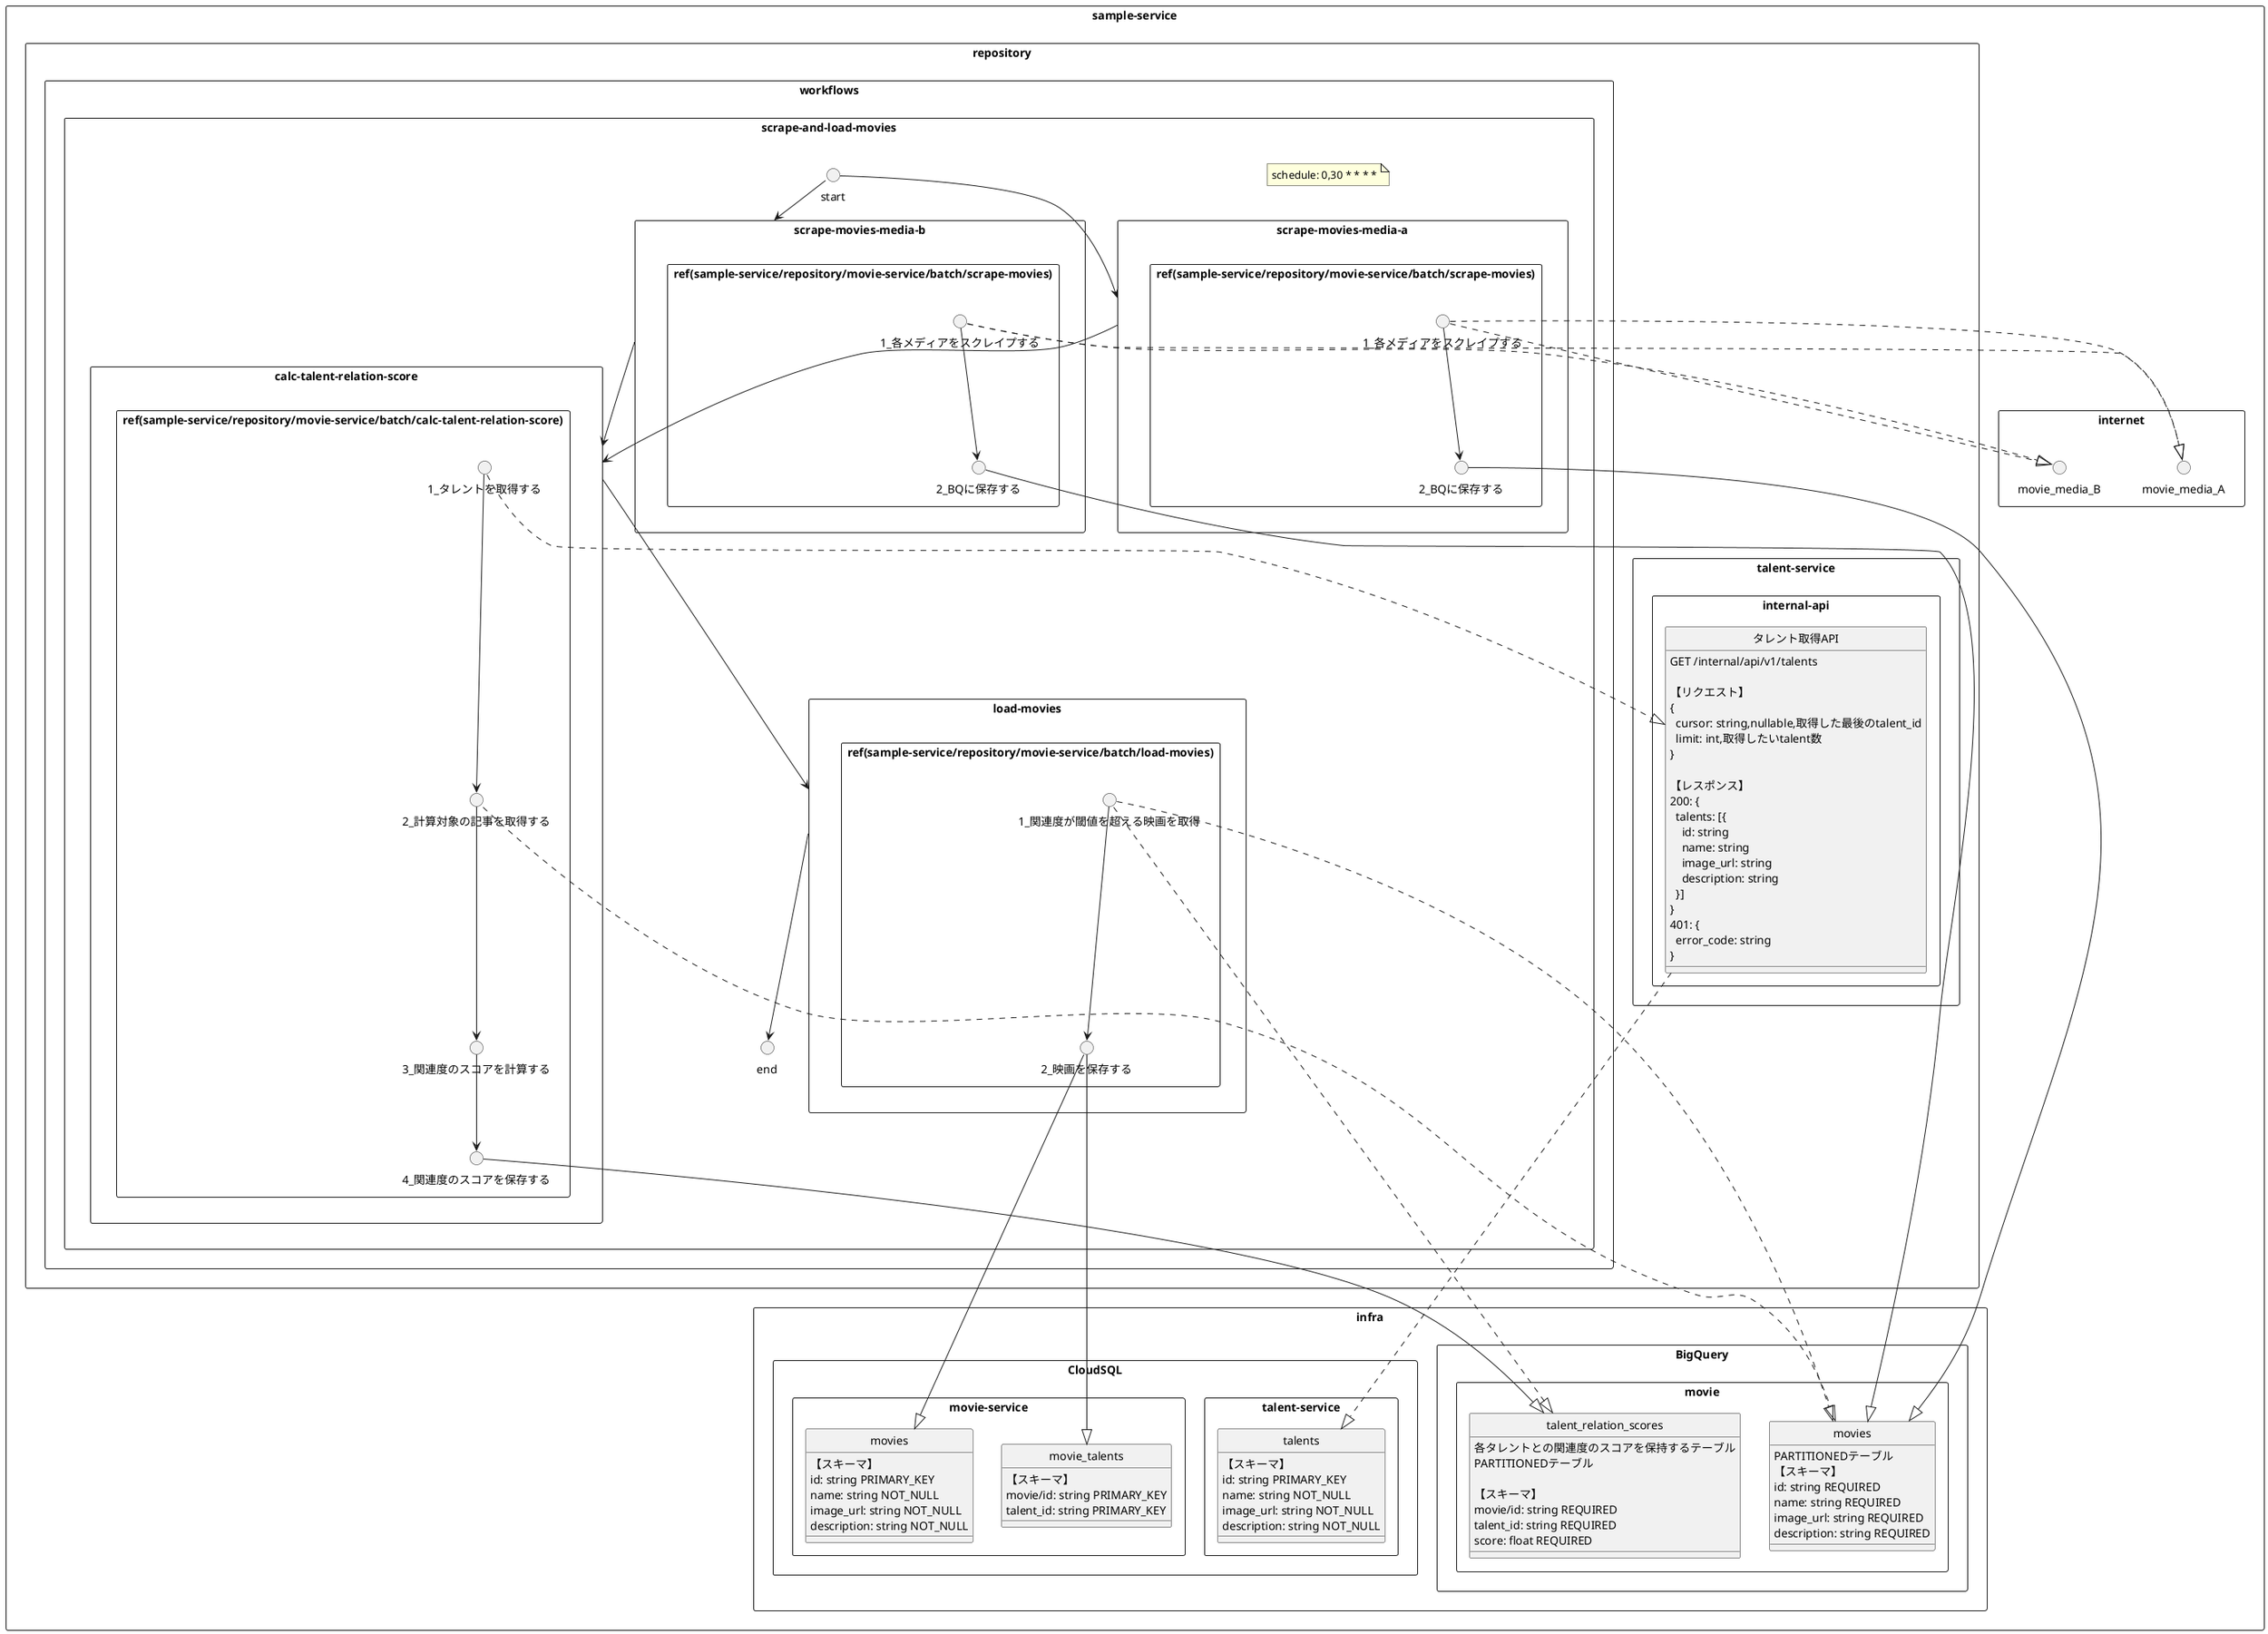 @startuml
hide circle
rectangle "sample-service" as sample-service {
    rectangle "infra" as sample-service/infra {
        rectangle "BigQuery" as sample-service/infra/BigQuery {
            rectangle "movie" as sample-service/infra/BigQuery/movie {
                class "movies" as sample-service/infra/BigQuery/movie/movies {
                    PARTITIONEDテーブル\n【スキーマ】\nid: string REQUIRED\nname: string REQUIRED\nimage_url: string REQUIRED\ndescription: string REQUIRED 
                }
                class "talent_relation_scores" as sample-service/infra/BigQuery/movie/talent_relation_scores {
                    各タレントとの関連度のスコアを保持するテーブル\nPARTITIONEDテーブル\n\n【スキーマ】\nmovie/id: string REQUIRED\ntalent_id: string REQUIRED\nscore: float REQUIRED
                }
            }
        }
        rectangle "CloudSQL" as sample-service/infra/CloudSQL {
            rectangle "movie-service" as sample-service/infra/CloudSQL/movie-service {
                class "movies" as sample-service/infra/CloudSQL/movie-service/movies {
                    【スキーマ】\nid: string PRIMARY_KEY\nname: string NOT_NULL\nimage_url: string NOT_NULL\ndescription: string NOT_NULL 
                }
                class "movie_talents" as sample-service/infra/CloudSQL/movie-service/movie_talents {
                    【スキーマ】\nmovie/id: string PRIMARY_KEY\ntalent_id: string PRIMARY_KEY
                }
            }
            rectangle "talent-service" as sample-service/infra/CloudSQL/talent-service {
                class "talents" as sample-service/infra/CloudSQL/talent-service/talents {
                    【スキーマ】\nid: string PRIMARY_KEY\nname: string NOT_NULL\nimage_url: string NOT_NULL\ndescription: string NOT_NULL 
                }
            }
        }
    }
    rectangle "internet" as sample-service/internet {
        circle "movie_media_A" as sample-service/internet/movie_media_A
        circle "movie_media_B" as sample-service/internet/movie_media_B
    }
    rectangle "repository" as sample-service/repository {
        rectangle "workflows" as sample-service/repository/workflows {
            rectangle "scrape-and-load-movies" as sample-service/repository/workflows/scrape-and-load-movies {
                note "schedule: 0,30 * * * *" as sample_service_repository_workflows_scrape_and_load_movies_note
                rectangle "scrape-movies-media-b" as sample-service/repository/workflows/scrape-and-load-movies/scrape-movies-media-b {
                    rectangle "ref(sample-service/repository/movie-service/batch/scrape-movies)" as sample-service/repository/workflows/scrape-and-load-movies/scrape-movies-media-b/sample-service/repository/movie-service/batch/scrape-movies {
                        circle "1_各メディアをスクレイプする" as sample-service/repository/workflows/scrape-and-load-movies/scrape-movies-media-b/sample-service/repository/movie-service/batch/scrape-movies/1_各メディアをスクレイプする
                        circle "2_BQに保存する" as sample-service/repository/workflows/scrape-and-load-movies/scrape-movies-media-b/sample-service/repository/movie-service/batch/scrape-movies/2_BQに保存する
                    }
                }
                circle "start" as sample-service/repository/workflows/scrape-and-load-movies/start
                rectangle "calc-talent-relation-score" as sample-service/repository/workflows/scrape-and-load-movies/calc-talent-relation-score {
                    rectangle "ref(sample-service/repository/movie-service/batch/calc-talent-relation-score)" as sample-service/repository/workflows/scrape-and-load-movies/calc-talent-relation-score/sample-service/repository/movie-service/batch/calc-talent-relation-score {
                        circle "1_タレントを取得する" as sample-service/repository/workflows/scrape-and-load-movies/calc-talent-relation-score/sample-service/repository/movie-service/batch/calc-talent-relation-score/1_タレントを取得する
                        circle "2_計算対象の記事を取得する" as sample-service/repository/workflows/scrape-and-load-movies/calc-talent-relation-score/sample-service/repository/movie-service/batch/calc-talent-relation-score/2_計算対象の記事を取得する
                        circle "3_関連度のスコアを計算する" as sample-service/repository/workflows/scrape-and-load-movies/calc-talent-relation-score/sample-service/repository/movie-service/batch/calc-talent-relation-score/3_関連度のスコアを計算する
                        circle "4_関連度のスコアを保存する" as sample-service/repository/workflows/scrape-and-load-movies/calc-talent-relation-score/sample-service/repository/movie-service/batch/calc-talent-relation-score/4_関連度のスコアを保存する
                    }
                }
                circle "end" as sample-service/repository/workflows/scrape-and-load-movies/end
                rectangle "load-movies" as sample-service/repository/workflows/scrape-and-load-movies/load-movies {
                    rectangle "ref(sample-service/repository/movie-service/batch/load-movies)" as sample-service/repository/workflows/scrape-and-load-movies/load-movies/sample-service/repository/movie-service/batch/load-movies {
                        circle "1_関連度が閾値を超える映画を取得" as sample-service/repository/workflows/scrape-and-load-movies/load-movies/sample-service/repository/movie-service/batch/load-movies/1_関連度が閾値を超える映画を取得
                        circle "2_映画を保存する" as sample-service/repository/workflows/scrape-and-load-movies/load-movies/sample-service/repository/movie-service/batch/load-movies/2_映画を保存する
                    }
                }
                rectangle "scrape-movies-media-a" as sample-service/repository/workflows/scrape-and-load-movies/scrape-movies-media-a {
                    rectangle "ref(sample-service/repository/movie-service/batch/scrape-movies)" as sample-service/repository/workflows/scrape-and-load-movies/scrape-movies-media-a/sample-service/repository/movie-service/batch/scrape-movies {
                        circle "1_各メディアをスクレイプする" as sample-service/repository/workflows/scrape-and-load-movies/scrape-movies-media-a/sample-service/repository/movie-service/batch/scrape-movies/1_各メディアをスクレイプする
                        circle "2_BQに保存する" as sample-service/repository/workflows/scrape-and-load-movies/scrape-movies-media-a/sample-service/repository/movie-service/batch/scrape-movies/2_BQに保存する
                    }
                }
            }
        }
        rectangle "talent-service" as sample-service/repository/talent-service {
            rectangle "internal-api" as sample-service/repository/talent-service/internal-api {
                class "タレント取得API" as sample-service/repository/talent-service/internal-api/タレント取得API {
                    GET /internal/api/v1/talents\n\n【リクエスト】\n{\n  cursor: string,nullable,取得した最後のtalent_id\n  limit: int,取得したいtalent数\n}\n\n【レスポンス】\n200: {\n  talents: [{\n    id: string\n    name: string\n    image_url: string\n    description: string\n  }]\n}\n401: {\n  error_code: string\n}
                }
            }
        }
    }
}
"sample-service/repository/workflows/scrape-and-load-movies/scrape-movies-media-b/sample-service/repository/movie-service/batch/scrape-movies/1_各メディアをスクレイプする" --> "sample-service/repository/workflows/scrape-and-load-movies/scrape-movies-media-b/sample-service/repository/movie-service/batch/scrape-movies/2_BQに保存する"
"sample-service/repository/workflows/scrape-and-load-movies/scrape-movies-media-b/sample-service/repository/movie-service/batch/scrape-movies/1_各メディアをスクレイプする" ..|> "sample-service/internet/movie_media_A"
"sample-service/repository/workflows/scrape-and-load-movies/scrape-movies-media-b/sample-service/repository/movie-service/batch/scrape-movies/1_各メディアをスクレイプする" ..|> "sample-service/internet/movie_media_B"
"sample-service/repository/workflows/scrape-and-load-movies/scrape-movies-media-b/sample-service/repository/movie-service/batch/scrape-movies/2_BQに保存する" --|> "sample-service/infra/BigQuery/movie/movies"
"sample-service/repository/workflows/scrape-and-load-movies/scrape-movies-media-b" --> "sample-service/repository/workflows/scrape-and-load-movies/calc-talent-relation-score"
"sample-service/repository/workflows/scrape-and-load-movies/start" --> "sample-service/repository/workflows/scrape-and-load-movies/scrape-movies-media-a"
"sample-service/repository/workflows/scrape-and-load-movies/start" --> "sample-service/repository/workflows/scrape-and-load-movies/scrape-movies-media-b"
"sample-service/repository/workflows/scrape-and-load-movies/calc-talent-relation-score/sample-service/repository/movie-service/batch/calc-talent-relation-score/1_タレントを取得する" --> "sample-service/repository/workflows/scrape-and-load-movies/calc-talent-relation-score/sample-service/repository/movie-service/batch/calc-talent-relation-score/2_計算対象の記事を取得する"
"sample-service/repository/workflows/scrape-and-load-movies/calc-talent-relation-score/sample-service/repository/movie-service/batch/calc-talent-relation-score/1_タレントを取得する" ..|> "sample-service/repository/talent-service/internal-api/タレント取得API"
"sample-service/repository/workflows/scrape-and-load-movies/calc-talent-relation-score/sample-service/repository/movie-service/batch/calc-talent-relation-score/2_計算対象の記事を取得する" --> "sample-service/repository/workflows/scrape-and-load-movies/calc-talent-relation-score/sample-service/repository/movie-service/batch/calc-talent-relation-score/3_関連度のスコアを計算する"
"sample-service/repository/workflows/scrape-and-load-movies/calc-talent-relation-score/sample-service/repository/movie-service/batch/calc-talent-relation-score/2_計算対象の記事を取得する" ..|> "sample-service/infra/BigQuery/movie/movies"
"sample-service/repository/workflows/scrape-and-load-movies/calc-talent-relation-score/sample-service/repository/movie-service/batch/calc-talent-relation-score/3_関連度のスコアを計算する" --> "sample-service/repository/workflows/scrape-and-load-movies/calc-talent-relation-score/sample-service/repository/movie-service/batch/calc-talent-relation-score/4_関連度のスコアを保存する"
"sample-service/repository/workflows/scrape-and-load-movies/calc-talent-relation-score/sample-service/repository/movie-service/batch/calc-talent-relation-score/4_関連度のスコアを保存する" --|> "sample-service/infra/BigQuery/movie/talent_relation_scores"
"sample-service/repository/workflows/scrape-and-load-movies/calc-talent-relation-score" --> "sample-service/repository/workflows/scrape-and-load-movies/load-movies"
"sample-service/repository/workflows/scrape-and-load-movies/load-movies/sample-service/repository/movie-service/batch/load-movies/1_関連度が閾値を超える映画を取得" --> "sample-service/repository/workflows/scrape-and-load-movies/load-movies/sample-service/repository/movie-service/batch/load-movies/2_映画を保存する"
"sample-service/repository/workflows/scrape-and-load-movies/load-movies/sample-service/repository/movie-service/batch/load-movies/1_関連度が閾値を超える映画を取得" ..|> "sample-service/infra/BigQuery/movie/movies"
"sample-service/repository/workflows/scrape-and-load-movies/load-movies/sample-service/repository/movie-service/batch/load-movies/1_関連度が閾値を超える映画を取得" ..|> "sample-service/infra/BigQuery/movie/talent_relation_scores"
"sample-service/repository/workflows/scrape-and-load-movies/load-movies/sample-service/repository/movie-service/batch/load-movies/2_映画を保存する" --|> "sample-service/infra/CloudSQL/movie-service/movies"
"sample-service/repository/workflows/scrape-and-load-movies/load-movies/sample-service/repository/movie-service/batch/load-movies/2_映画を保存する" --|> "sample-service/infra/CloudSQL/movie-service/movie_talents"
"sample-service/repository/workflows/scrape-and-load-movies/load-movies" --> "sample-service/repository/workflows/scrape-and-load-movies/end"
"sample-service/repository/workflows/scrape-and-load-movies/scrape-movies-media-a/sample-service/repository/movie-service/batch/scrape-movies/1_各メディアをスクレイプする" --> "sample-service/repository/workflows/scrape-and-load-movies/scrape-movies-media-a/sample-service/repository/movie-service/batch/scrape-movies/2_BQに保存する"
"sample-service/repository/workflows/scrape-and-load-movies/scrape-movies-media-a/sample-service/repository/movie-service/batch/scrape-movies/1_各メディアをスクレイプする" ..|> "sample-service/internet/movie_media_A"
"sample-service/repository/workflows/scrape-and-load-movies/scrape-movies-media-a/sample-service/repository/movie-service/batch/scrape-movies/1_各メディアをスクレイプする" ..|> "sample-service/internet/movie_media_B"
"sample-service/repository/workflows/scrape-and-load-movies/scrape-movies-media-a/sample-service/repository/movie-service/batch/scrape-movies/2_BQに保存する" --|> "sample-service/infra/BigQuery/movie/movies"
"sample-service/repository/workflows/scrape-and-load-movies/scrape-movies-media-a" --> "sample-service/repository/workflows/scrape-and-load-movies/calc-talent-relation-score"
"sample-service/repository/talent-service/internal-api/タレント取得API" ..|> "sample-service/infra/CloudSQL/talent-service/talents"
@enduml
